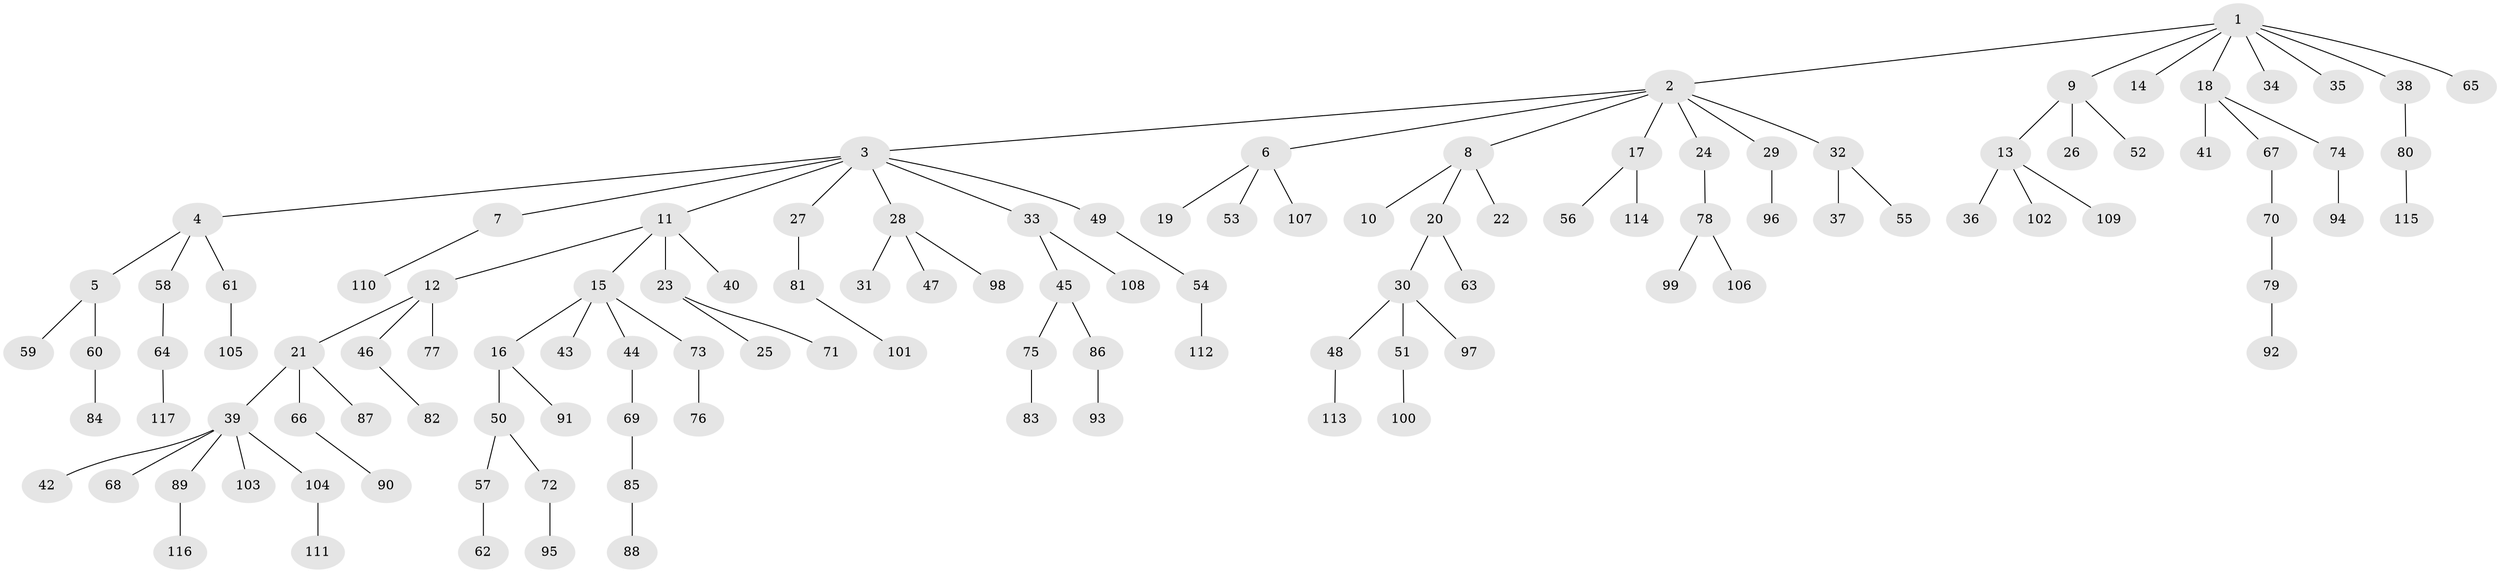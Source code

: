 // coarse degree distribution, {7: 0.014084507042253521, 8: 0.028169014084507043, 4: 0.04225352112676056, 2: 0.22535211267605634, 1: 0.5352112676056338, 3: 0.14084507042253522, 5: 0.014084507042253521}
// Generated by graph-tools (version 1.1) at 2025/51/03/04/25 22:51:56]
// undirected, 117 vertices, 116 edges
graph export_dot {
  node [color=gray90,style=filled];
  1;
  2;
  3;
  4;
  5;
  6;
  7;
  8;
  9;
  10;
  11;
  12;
  13;
  14;
  15;
  16;
  17;
  18;
  19;
  20;
  21;
  22;
  23;
  24;
  25;
  26;
  27;
  28;
  29;
  30;
  31;
  32;
  33;
  34;
  35;
  36;
  37;
  38;
  39;
  40;
  41;
  42;
  43;
  44;
  45;
  46;
  47;
  48;
  49;
  50;
  51;
  52;
  53;
  54;
  55;
  56;
  57;
  58;
  59;
  60;
  61;
  62;
  63;
  64;
  65;
  66;
  67;
  68;
  69;
  70;
  71;
  72;
  73;
  74;
  75;
  76;
  77;
  78;
  79;
  80;
  81;
  82;
  83;
  84;
  85;
  86;
  87;
  88;
  89;
  90;
  91;
  92;
  93;
  94;
  95;
  96;
  97;
  98;
  99;
  100;
  101;
  102;
  103;
  104;
  105;
  106;
  107;
  108;
  109;
  110;
  111;
  112;
  113;
  114;
  115;
  116;
  117;
  1 -- 2;
  1 -- 9;
  1 -- 14;
  1 -- 18;
  1 -- 34;
  1 -- 35;
  1 -- 38;
  1 -- 65;
  2 -- 3;
  2 -- 6;
  2 -- 8;
  2 -- 17;
  2 -- 24;
  2 -- 29;
  2 -- 32;
  3 -- 4;
  3 -- 7;
  3 -- 11;
  3 -- 27;
  3 -- 28;
  3 -- 33;
  3 -- 49;
  4 -- 5;
  4 -- 58;
  4 -- 61;
  5 -- 59;
  5 -- 60;
  6 -- 19;
  6 -- 53;
  6 -- 107;
  7 -- 110;
  8 -- 10;
  8 -- 20;
  8 -- 22;
  9 -- 13;
  9 -- 26;
  9 -- 52;
  11 -- 12;
  11 -- 15;
  11 -- 23;
  11 -- 40;
  12 -- 21;
  12 -- 46;
  12 -- 77;
  13 -- 36;
  13 -- 102;
  13 -- 109;
  15 -- 16;
  15 -- 43;
  15 -- 44;
  15 -- 73;
  16 -- 50;
  16 -- 91;
  17 -- 56;
  17 -- 114;
  18 -- 41;
  18 -- 67;
  18 -- 74;
  20 -- 30;
  20 -- 63;
  21 -- 39;
  21 -- 66;
  21 -- 87;
  23 -- 25;
  23 -- 71;
  24 -- 78;
  27 -- 81;
  28 -- 31;
  28 -- 47;
  28 -- 98;
  29 -- 96;
  30 -- 48;
  30 -- 51;
  30 -- 97;
  32 -- 37;
  32 -- 55;
  33 -- 45;
  33 -- 108;
  38 -- 80;
  39 -- 42;
  39 -- 68;
  39 -- 89;
  39 -- 103;
  39 -- 104;
  44 -- 69;
  45 -- 75;
  45 -- 86;
  46 -- 82;
  48 -- 113;
  49 -- 54;
  50 -- 57;
  50 -- 72;
  51 -- 100;
  54 -- 112;
  57 -- 62;
  58 -- 64;
  60 -- 84;
  61 -- 105;
  64 -- 117;
  66 -- 90;
  67 -- 70;
  69 -- 85;
  70 -- 79;
  72 -- 95;
  73 -- 76;
  74 -- 94;
  75 -- 83;
  78 -- 99;
  78 -- 106;
  79 -- 92;
  80 -- 115;
  81 -- 101;
  85 -- 88;
  86 -- 93;
  89 -- 116;
  104 -- 111;
}
